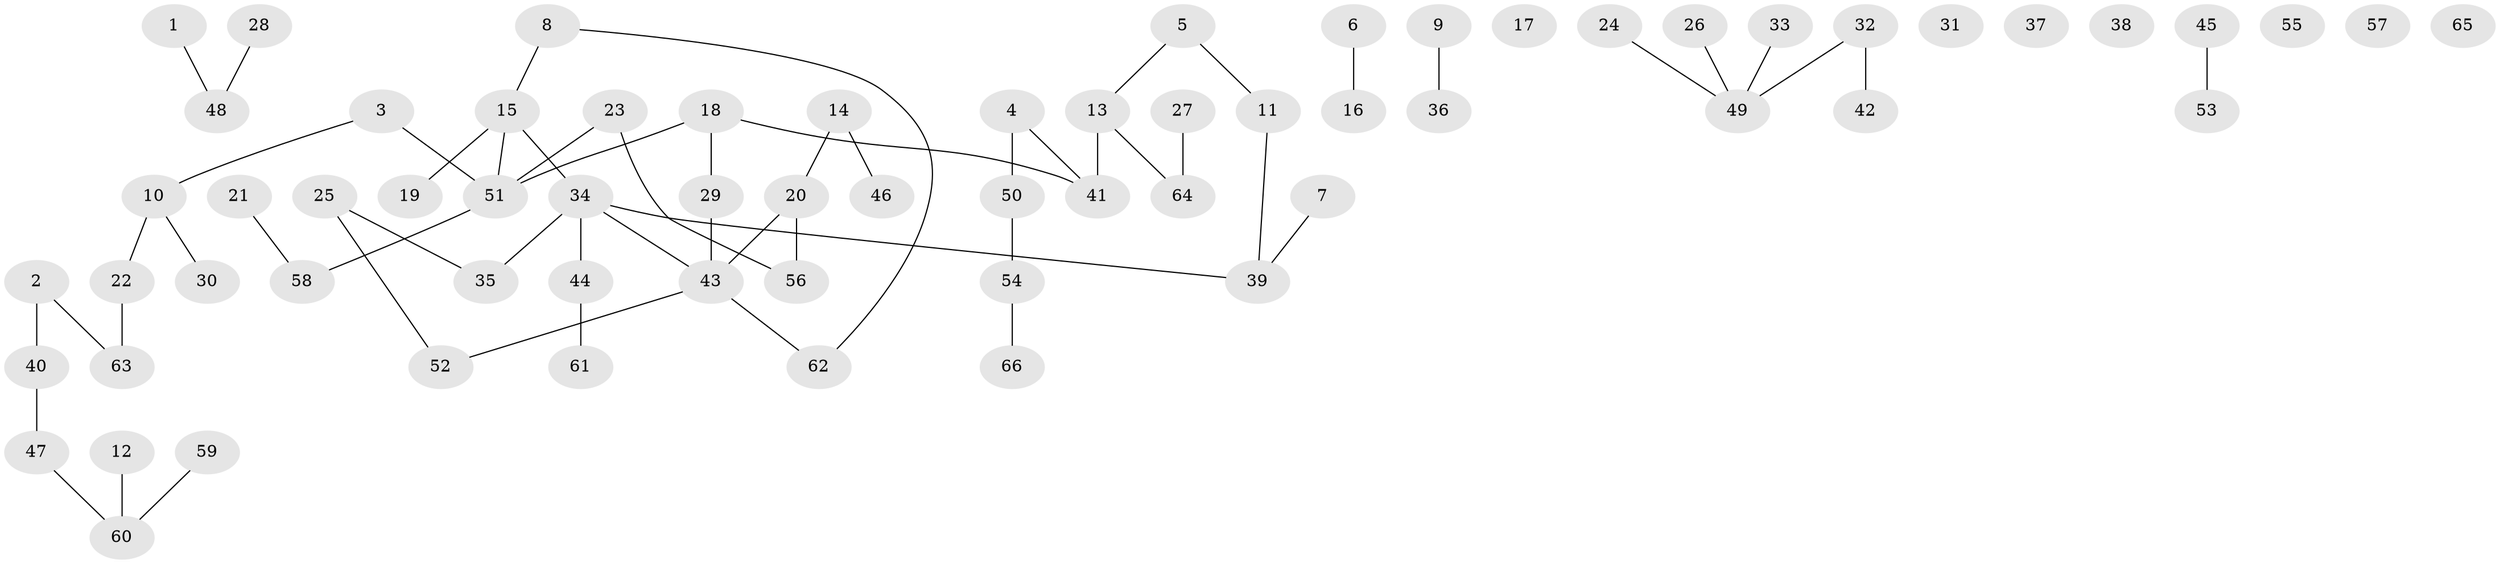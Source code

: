 // coarse degree distribution, {2: 0.2903225806451613, 3: 0.22580645161290322, 5: 0.0967741935483871, 1: 0.3870967741935484}
// Generated by graph-tools (version 1.1) at 2025/35/03/04/25 23:35:49]
// undirected, 66 vertices, 58 edges
graph export_dot {
  node [color=gray90,style=filled];
  1;
  2;
  3;
  4;
  5;
  6;
  7;
  8;
  9;
  10;
  11;
  12;
  13;
  14;
  15;
  16;
  17;
  18;
  19;
  20;
  21;
  22;
  23;
  24;
  25;
  26;
  27;
  28;
  29;
  30;
  31;
  32;
  33;
  34;
  35;
  36;
  37;
  38;
  39;
  40;
  41;
  42;
  43;
  44;
  45;
  46;
  47;
  48;
  49;
  50;
  51;
  52;
  53;
  54;
  55;
  56;
  57;
  58;
  59;
  60;
  61;
  62;
  63;
  64;
  65;
  66;
  1 -- 48;
  2 -- 40;
  2 -- 63;
  3 -- 10;
  3 -- 51;
  4 -- 41;
  4 -- 50;
  5 -- 11;
  5 -- 13;
  6 -- 16;
  7 -- 39;
  8 -- 15;
  8 -- 62;
  9 -- 36;
  10 -- 22;
  10 -- 30;
  11 -- 39;
  12 -- 60;
  13 -- 41;
  13 -- 64;
  14 -- 20;
  14 -- 46;
  15 -- 19;
  15 -- 34;
  15 -- 51;
  18 -- 29;
  18 -- 41;
  18 -- 51;
  20 -- 43;
  20 -- 56;
  21 -- 58;
  22 -- 63;
  23 -- 51;
  23 -- 56;
  24 -- 49;
  25 -- 35;
  25 -- 52;
  26 -- 49;
  27 -- 64;
  28 -- 48;
  29 -- 43;
  32 -- 42;
  32 -- 49;
  33 -- 49;
  34 -- 35;
  34 -- 39;
  34 -- 43;
  34 -- 44;
  40 -- 47;
  43 -- 52;
  43 -- 62;
  44 -- 61;
  45 -- 53;
  47 -- 60;
  50 -- 54;
  51 -- 58;
  54 -- 66;
  59 -- 60;
}

